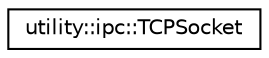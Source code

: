 digraph "Graphical Class Hierarchy"
{
 // LATEX_PDF_SIZE
  edge [fontname="Helvetica",fontsize="10",labelfontname="Helvetica",labelfontsize="10"];
  node [fontname="Helvetica",fontsize="10",shape=record];
  rankdir="LR";
  Node0 [label="utility::ipc::TCPSocket",height=0.2,width=0.4,color="black", fillcolor="white", style="filled",URL="$classutility_1_1ipc_1_1TCPSocket.html",tooltip="A tcp socket wrapper class."];
}
